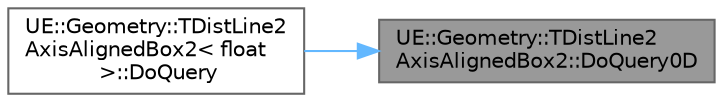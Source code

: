 digraph "UE::Geometry::TDistLine2AxisAlignedBox2::DoQuery0D"
{
 // INTERACTIVE_SVG=YES
 // LATEX_PDF_SIZE
  bgcolor="transparent";
  edge [fontname=Helvetica,fontsize=10,labelfontname=Helvetica,labelfontsize=10];
  node [fontname=Helvetica,fontsize=10,shape=box,height=0.2,width=0.4];
  rankdir="RL";
  Node1 [id="Node000001",label="UE::Geometry::TDistLine2\lAxisAlignedBox2::DoQuery0D",height=0.2,width=0.4,color="gray40", fillcolor="grey60", style="filled", fontcolor="black",tooltip=" "];
  Node1 -> Node2 [id="edge1_Node000001_Node000002",dir="back",color="steelblue1",style="solid",tooltip=" "];
  Node2 [id="Node000002",label="UE::Geometry::TDistLine2\lAxisAlignedBox2\< float\l \>::DoQuery",height=0.2,width=0.4,color="grey40", fillcolor="white", style="filled",URL="$d8/d6d/classUE_1_1Geometry_1_1TDistLine2AxisAlignedBox2.html#a2524f1a3152e3ee63fc3313565f28d34",tooltip=" "];
}
